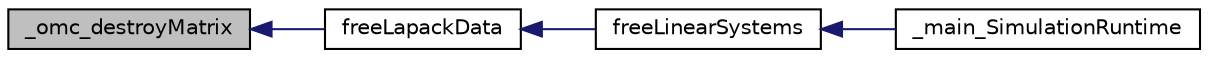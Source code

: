digraph "_omc_destroyMatrix"
{
  edge [fontname="Helvetica",fontsize="10",labelfontname="Helvetica",labelfontsize="10"];
  node [fontname="Helvetica",fontsize="10",shape=record];
  rankdir="LR";
  Node29 [label="_omc_destroyMatrix",height=0.2,width=0.4,color="black", fillcolor="grey75", style="filled", fontcolor="black"];
  Node29 -> Node30 [dir="back",color="midnightblue",fontsize="10",style="solid",fontname="Helvetica"];
  Node30 [label="freeLapackData",height=0.2,width=0.4,color="black", fillcolor="white", style="filled",URL="$d8/d3c/linear_solver_lapack_8h.html#af9df1d057143329960185b08cb4648fa"];
  Node30 -> Node31 [dir="back",color="midnightblue",fontsize="10",style="solid",fontname="Helvetica"];
  Node31 [label="freeLinearSystems",height=0.2,width=0.4,color="black", fillcolor="white", style="filled",URL="$d2/d59/linear_system_8h.html#aad70f1351a049e0444f3282667819516"];
  Node31 -> Node32 [dir="back",color="midnightblue",fontsize="10",style="solid",fontname="Helvetica"];
  Node32 [label="_main_SimulationRuntime",height=0.2,width=0.4,color="black", fillcolor="white", style="filled",URL="$d2/d86/simulation__runtime_8h.html#a764b2c042760259cd617e91d089ab16c"];
}
